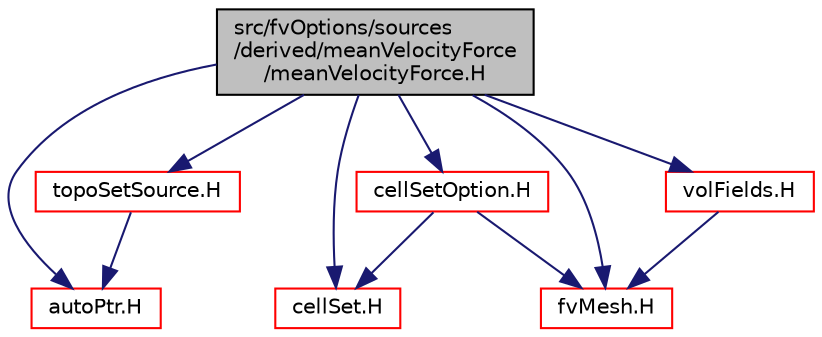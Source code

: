 digraph "src/fvOptions/sources/derived/meanVelocityForce/meanVelocityForce.H"
{
  bgcolor="transparent";
  edge [fontname="Helvetica",fontsize="10",labelfontname="Helvetica",labelfontsize="10"];
  node [fontname="Helvetica",fontsize="10",shape=record];
  Node0 [label="src/fvOptions/sources\l/derived/meanVelocityForce\l/meanVelocityForce.H",height=0.2,width=0.4,color="black", fillcolor="grey75", style="filled", fontcolor="black"];
  Node0 -> Node1 [color="midnightblue",fontsize="10",style="solid",fontname="Helvetica"];
  Node1 [label="autoPtr.H",height=0.2,width=0.4,color="red",URL="$a11828.html"];
  Node0 -> Node49 [color="midnightblue",fontsize="10",style="solid",fontname="Helvetica"];
  Node49 [label="topoSetSource.H",height=0.2,width=0.4,color="red",URL="$a08852.html"];
  Node49 -> Node1 [color="midnightblue",fontsize="10",style="solid",fontname="Helvetica"];
  Node0 -> Node160 [color="midnightblue",fontsize="10",style="solid",fontname="Helvetica"];
  Node160 [label="cellSet.H",height=0.2,width=0.4,color="red",URL="$a08810.html"];
  Node0 -> Node172 [color="midnightblue",fontsize="10",style="solid",fontname="Helvetica"];
  Node172 [label="fvMesh.H",height=0.2,width=0.4,color="red",URL="$a03719.html"];
  Node0 -> Node286 [color="midnightblue",fontsize="10",style="solid",fontname="Helvetica"];
  Node286 [label="volFields.H",height=0.2,width=0.4,color="red",URL="$a02912.html"];
  Node286 -> Node172 [color="midnightblue",fontsize="10",style="solid",fontname="Helvetica"];
  Node0 -> Node319 [color="midnightblue",fontsize="10",style="solid",fontname="Helvetica"];
  Node319 [label="cellSetOption.H",height=0.2,width=0.4,color="red",URL="$a05231.html"];
  Node319 -> Node160 [color="midnightblue",fontsize="10",style="solid",fontname="Helvetica"];
  Node319 -> Node172 [color="midnightblue",fontsize="10",style="solid",fontname="Helvetica"];
}
